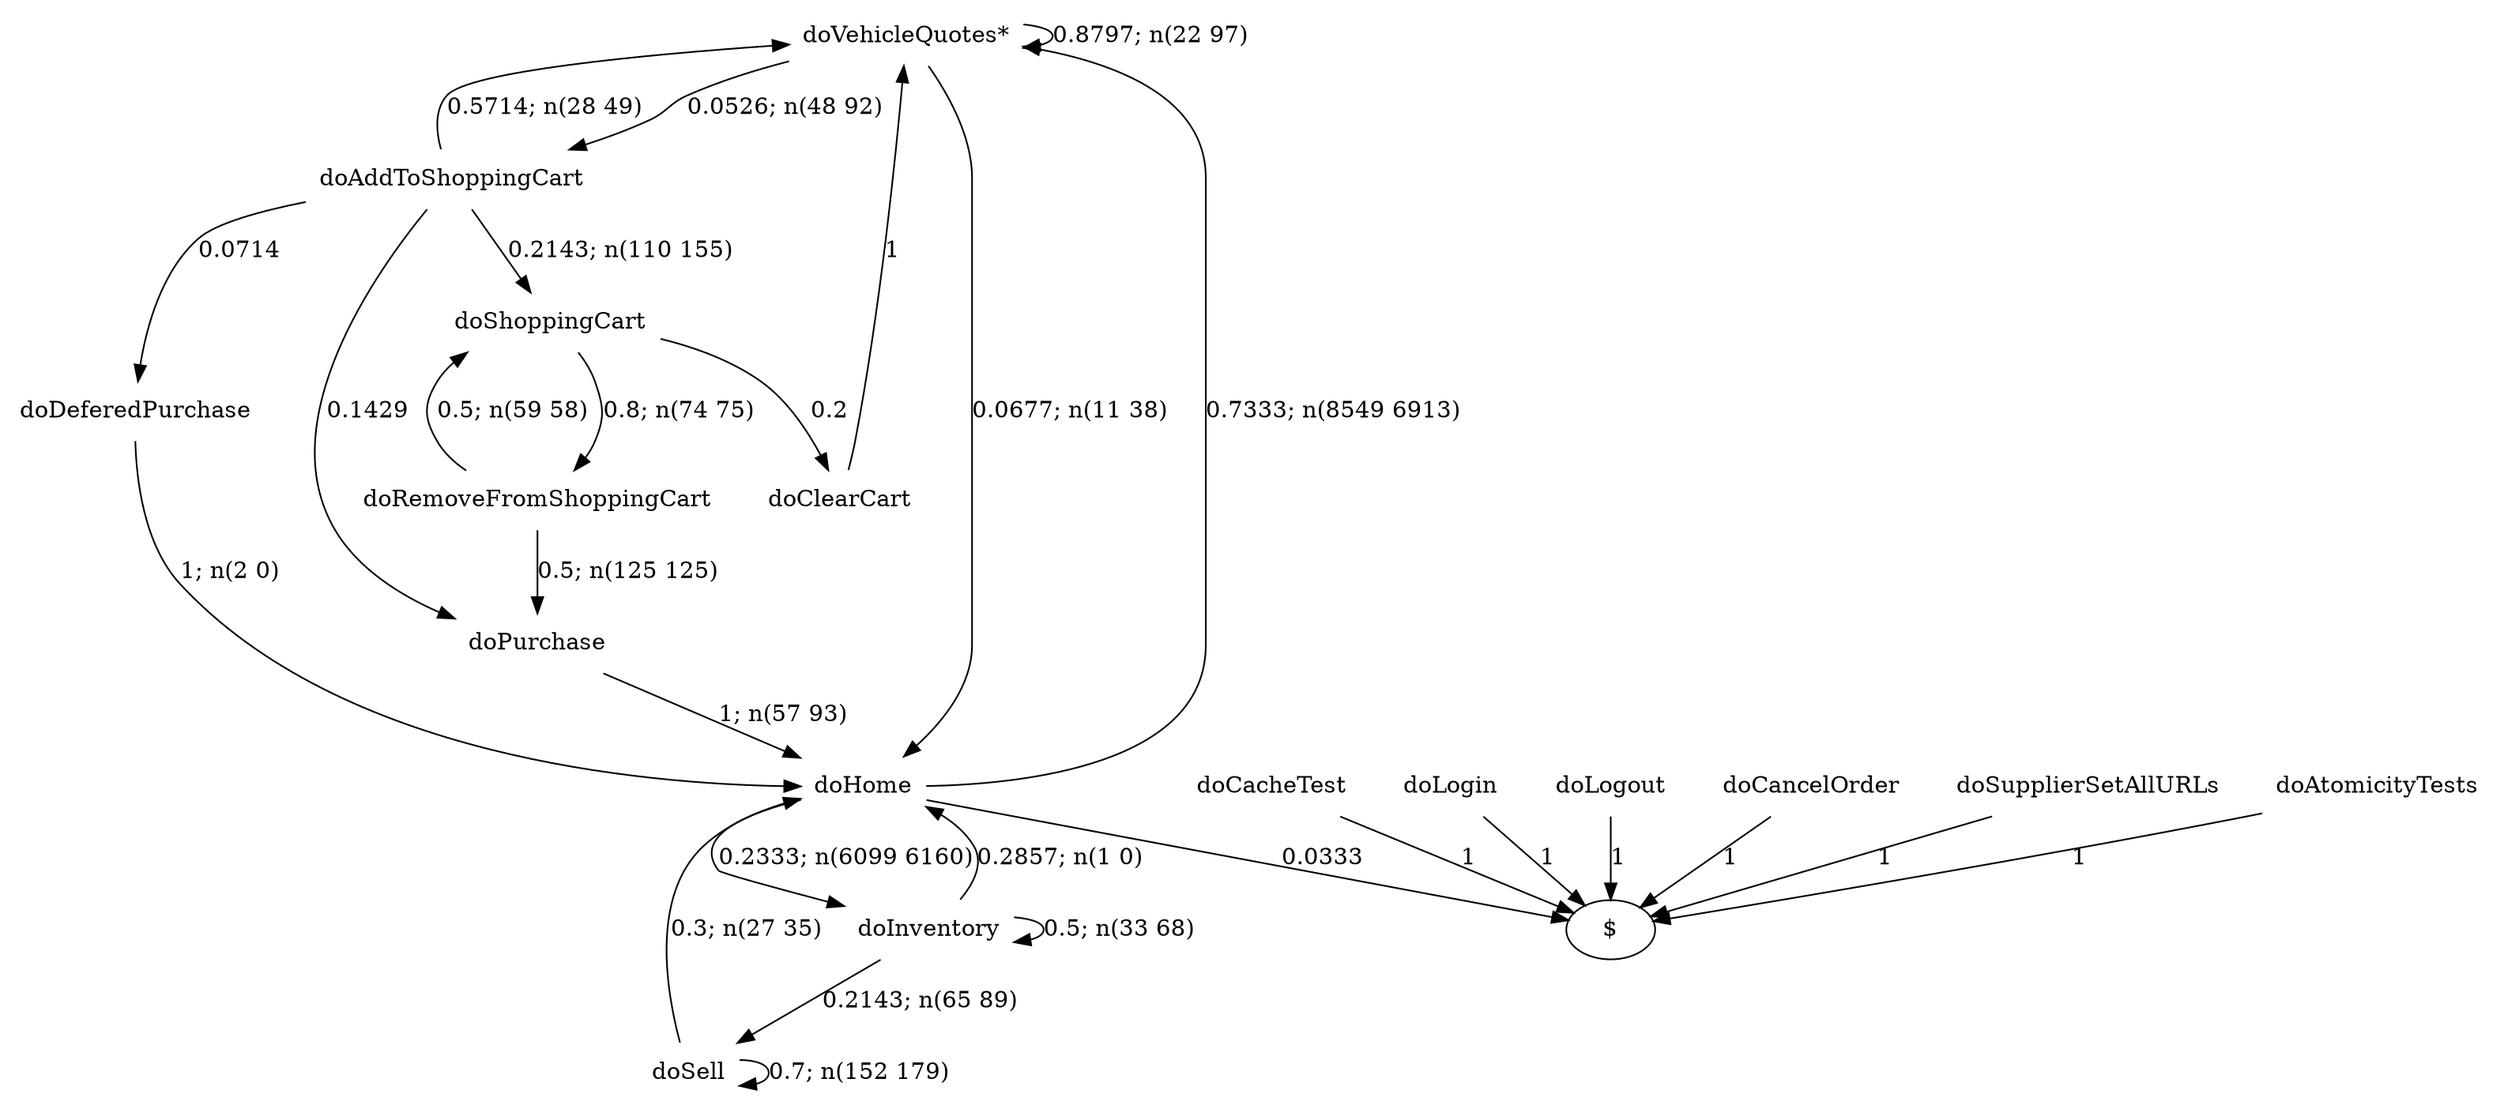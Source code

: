 digraph G {"doVehicleQuotes*" [label="doVehicleQuotes*",shape=none];"doSupplierSetAllURLs" [label="doSupplierSetAllURLs",shape=none];"doAtomicityTests" [label="doAtomicityTests",shape=none];"doCacheTest" [label="doCacheTest",shape=none];"doLogin" [label="doLogin",shape=none];"doAddToShoppingCart" [label="doAddToShoppingCart",shape=none];"doDeferedPurchase" [label="doDeferedPurchase",shape=none];"doHome" [label="doHome",shape=none];"doShoppingCart" [label="doShoppingCart",shape=none];"doClearCart" [label="doClearCart",shape=none];"doPurchase" [label="doPurchase",shape=none];"doInventory" [label="doInventory",shape=none];"doSell" [label="doSell",shape=none];"doLogout" [label="doLogout",shape=none];"doCancelOrder" [label="doCancelOrder",shape=none];"doRemoveFromShoppingCart" [label="doRemoveFromShoppingCart",shape=none];"doVehicleQuotes*"->"doVehicleQuotes*" [style=solid,label="0.8797; n(22 97)"];"doVehicleQuotes*"->"doAddToShoppingCart" [style=solid,label="0.0526; n(48 92)"];"doVehicleQuotes*"->"doHome" [style=solid,label="0.0677; n(11 38)"];"doSupplierSetAllURLs"->"$" [style=solid,label="1"];"doAtomicityTests"->"$" [style=solid,label="1"];"doCacheTest"->"$" [style=solid,label="1"];"doLogin"->"$" [style=solid,label="1"];"doAddToShoppingCart"->"doVehicleQuotes*" [style=solid,label="0.5714; n(28 49)"];"doAddToShoppingCart"->"doDeferedPurchase" [style=solid,label="0.0714"];"doAddToShoppingCart"->"doShoppingCart" [style=solid,label="0.2143; n(110 155)"];"doAddToShoppingCart"->"doPurchase" [style=solid,label="0.1429"];"doDeferedPurchase"->"doHome" [style=solid,label="1; n(2 0)"];"doHome"->"doVehicleQuotes*" [style=solid,label="0.7333; n(8549 6913)"];"doHome"->"doInventory" [style=solid,label="0.2333; n(6099 6160)"];"doHome"->"$" [style=solid,label="0.0333"];"doShoppingCart"->"doClearCart" [style=solid,label="0.2"];"doShoppingCart"->"doRemoveFromShoppingCart" [style=solid,label="0.8; n(74 75)"];"doClearCart"->"doVehicleQuotes*" [style=solid,label="1"];"doPurchase"->"doHome" [style=solid,label="1; n(57 93)"];"doInventory"->"doHome" [style=solid,label="0.2857; n(1 0)"];"doInventory"->"doInventory" [style=solid,label="0.5; n(33 68)"];"doInventory"->"doSell" [style=solid,label="0.2143; n(65 89)"];"doSell"->"doHome" [style=solid,label="0.3; n(27 35)"];"doSell"->"doSell" [style=solid,label="0.7; n(152 179)"];"doLogout"->"$" [style=solid,label="1"];"doCancelOrder"->"$" [style=solid,label="1"];"doRemoveFromShoppingCart"->"doShoppingCart" [style=solid,label="0.5; n(59 58)"];"doRemoveFromShoppingCart"->"doPurchase" [style=solid,label="0.5; n(125 125)"];}